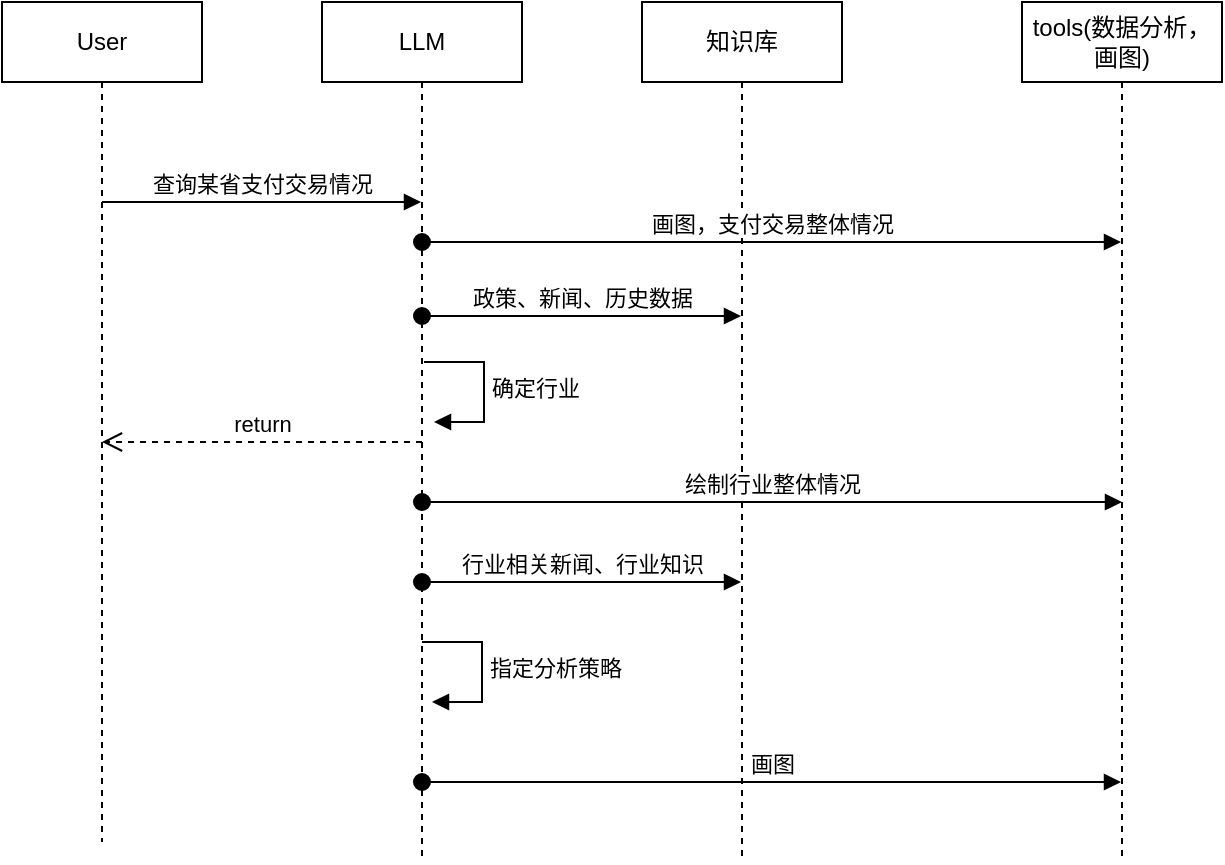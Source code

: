 <mxfile version="24.6.5" type="github">
  <diagram name="第 1 页" id="uOl23OHfDXTu6cKat6y7">
    <mxGraphModel dx="1462" dy="578" grid="0" gridSize="10" guides="1" tooltips="1" connect="1" arrows="1" fold="1" page="0" pageScale="1" pageWidth="827" pageHeight="1169" math="0" shadow="0">
      <root>
        <mxCell id="0" />
        <mxCell id="1" parent="0" />
        <mxCell id="wwHg5Rx-pLqJhuIE1qPy-1" value="LLM" style="shape=umlLifeline;perimeter=lifelinePerimeter;whiteSpace=wrap;html=1;container=1;dropTarget=0;collapsible=0;recursiveResize=0;outlineConnect=0;portConstraint=eastwest;newEdgeStyle={&quot;curved&quot;:0,&quot;rounded&quot;:0};" vertex="1" parent="1">
          <mxGeometry x="-40" y="160" width="100" height="430" as="geometry" />
        </mxCell>
        <mxCell id="wwHg5Rx-pLqJhuIE1qPy-9" value="确定行业" style="html=1;align=left;spacingLeft=2;endArrow=block;rounded=0;edgeStyle=orthogonalEdgeStyle;curved=0;rounded=0;" edge="1" parent="wwHg5Rx-pLqJhuIE1qPy-1">
          <mxGeometry relative="1" as="geometry">
            <mxPoint x="51" y="180" as="sourcePoint" />
            <Array as="points">
              <mxPoint x="81" y="210" />
            </Array>
            <mxPoint x="56" y="210.0" as="targetPoint" />
          </mxGeometry>
        </mxCell>
        <mxCell id="wwHg5Rx-pLqJhuIE1qPy-2" value="知识库" style="shape=umlLifeline;perimeter=lifelinePerimeter;whiteSpace=wrap;html=1;container=1;dropTarget=0;collapsible=0;recursiveResize=0;outlineConnect=0;portConstraint=eastwest;newEdgeStyle={&quot;curved&quot;:0,&quot;rounded&quot;:0};" vertex="1" parent="1">
          <mxGeometry x="120" y="160" width="100" height="430" as="geometry" />
        </mxCell>
        <mxCell id="wwHg5Rx-pLqJhuIE1qPy-3" value="tools(数据分析，画图)" style="shape=umlLifeline;perimeter=lifelinePerimeter;whiteSpace=wrap;html=1;container=1;dropTarget=0;collapsible=0;recursiveResize=0;outlineConnect=0;portConstraint=eastwest;newEdgeStyle={&quot;curved&quot;:0,&quot;rounded&quot;:0};" vertex="1" parent="1">
          <mxGeometry x="310" y="160" width="100" height="430" as="geometry" />
        </mxCell>
        <mxCell id="wwHg5Rx-pLqJhuIE1qPy-4" value="User" style="shape=umlLifeline;perimeter=lifelinePerimeter;whiteSpace=wrap;html=1;container=1;dropTarget=0;collapsible=0;recursiveResize=0;outlineConnect=0;portConstraint=eastwest;newEdgeStyle={&quot;curved&quot;:0,&quot;rounded&quot;:0};" vertex="1" parent="1">
          <mxGeometry x="-200" y="160" width="100" height="420" as="geometry" />
        </mxCell>
        <mxCell id="wwHg5Rx-pLqJhuIE1qPy-5" value="查询某省支付交易情况" style="html=1;verticalAlign=bottom;endArrow=block;curved=0;rounded=0;" edge="1" parent="1" target="wwHg5Rx-pLqJhuIE1qPy-1">
          <mxGeometry width="80" relative="1" as="geometry">
            <mxPoint x="-150" y="260" as="sourcePoint" />
            <mxPoint x="-70" y="260" as="targetPoint" />
          </mxGeometry>
        </mxCell>
        <mxCell id="wwHg5Rx-pLqJhuIE1qPy-6" value="政策、新闻、历史数据" style="html=1;verticalAlign=bottom;startArrow=oval;startFill=1;endArrow=block;startSize=8;curved=0;rounded=0;" edge="1" parent="1">
          <mxGeometry width="60" relative="1" as="geometry">
            <mxPoint x="10" y="317" as="sourcePoint" />
            <mxPoint x="169.5" y="317.0" as="targetPoint" />
          </mxGeometry>
        </mxCell>
        <mxCell id="wwHg5Rx-pLqJhuIE1qPy-7" value="画图，支付交易整体情况" style="html=1;verticalAlign=bottom;startArrow=oval;startFill=1;endArrow=block;startSize=8;curved=0;rounded=0;" edge="1" parent="1" target="wwHg5Rx-pLqJhuIE1qPy-3">
          <mxGeometry width="60" relative="1" as="geometry">
            <mxPoint x="10" y="280" as="sourcePoint" />
            <mxPoint x="70" y="280" as="targetPoint" />
          </mxGeometry>
        </mxCell>
        <mxCell id="wwHg5Rx-pLqJhuIE1qPy-10" value="return" style="html=1;verticalAlign=bottom;endArrow=open;dashed=1;endSize=8;curved=0;rounded=0;" edge="1" parent="1" target="wwHg5Rx-pLqJhuIE1qPy-4">
          <mxGeometry relative="1" as="geometry">
            <mxPoint x="10" y="380" as="sourcePoint" />
            <mxPoint x="-70" y="380" as="targetPoint" />
          </mxGeometry>
        </mxCell>
        <mxCell id="wwHg5Rx-pLqJhuIE1qPy-11" value="绘制行业整体情况" style="html=1;verticalAlign=bottom;startArrow=oval;startFill=1;endArrow=block;startSize=8;curved=0;rounded=0;" edge="1" parent="1">
          <mxGeometry width="60" relative="1" as="geometry">
            <mxPoint x="10" y="410" as="sourcePoint" />
            <mxPoint x="360" y="410" as="targetPoint" />
          </mxGeometry>
        </mxCell>
        <mxCell id="wwHg5Rx-pLqJhuIE1qPy-12" value="行业相关新闻、行业知识" style="html=1;verticalAlign=bottom;startArrow=oval;startFill=1;endArrow=block;startSize=8;curved=0;rounded=0;" edge="1" parent="1">
          <mxGeometry width="60" relative="1" as="geometry">
            <mxPoint x="10" y="450" as="sourcePoint" />
            <mxPoint x="169.5" y="450.0" as="targetPoint" />
          </mxGeometry>
        </mxCell>
        <mxCell id="wwHg5Rx-pLqJhuIE1qPy-13" value="指定分析策略" style="html=1;align=left;spacingLeft=2;endArrow=block;rounded=0;edgeStyle=orthogonalEdgeStyle;curved=0;rounded=0;" edge="1" parent="1">
          <mxGeometry relative="1" as="geometry">
            <mxPoint x="10" y="480" as="sourcePoint" />
            <Array as="points">
              <mxPoint x="40" y="510" />
            </Array>
            <mxPoint x="15" y="510.0" as="targetPoint" />
          </mxGeometry>
        </mxCell>
        <mxCell id="wwHg5Rx-pLqJhuIE1qPy-14" value="画图" style="html=1;verticalAlign=bottom;startArrow=oval;startFill=1;endArrow=block;startSize=8;curved=0;rounded=0;" edge="1" parent="1" target="wwHg5Rx-pLqJhuIE1qPy-3">
          <mxGeometry width="60" relative="1" as="geometry">
            <mxPoint x="10" y="550" as="sourcePoint" />
            <mxPoint x="169.5" y="550.0" as="targetPoint" />
          </mxGeometry>
        </mxCell>
      </root>
    </mxGraphModel>
  </diagram>
</mxfile>
